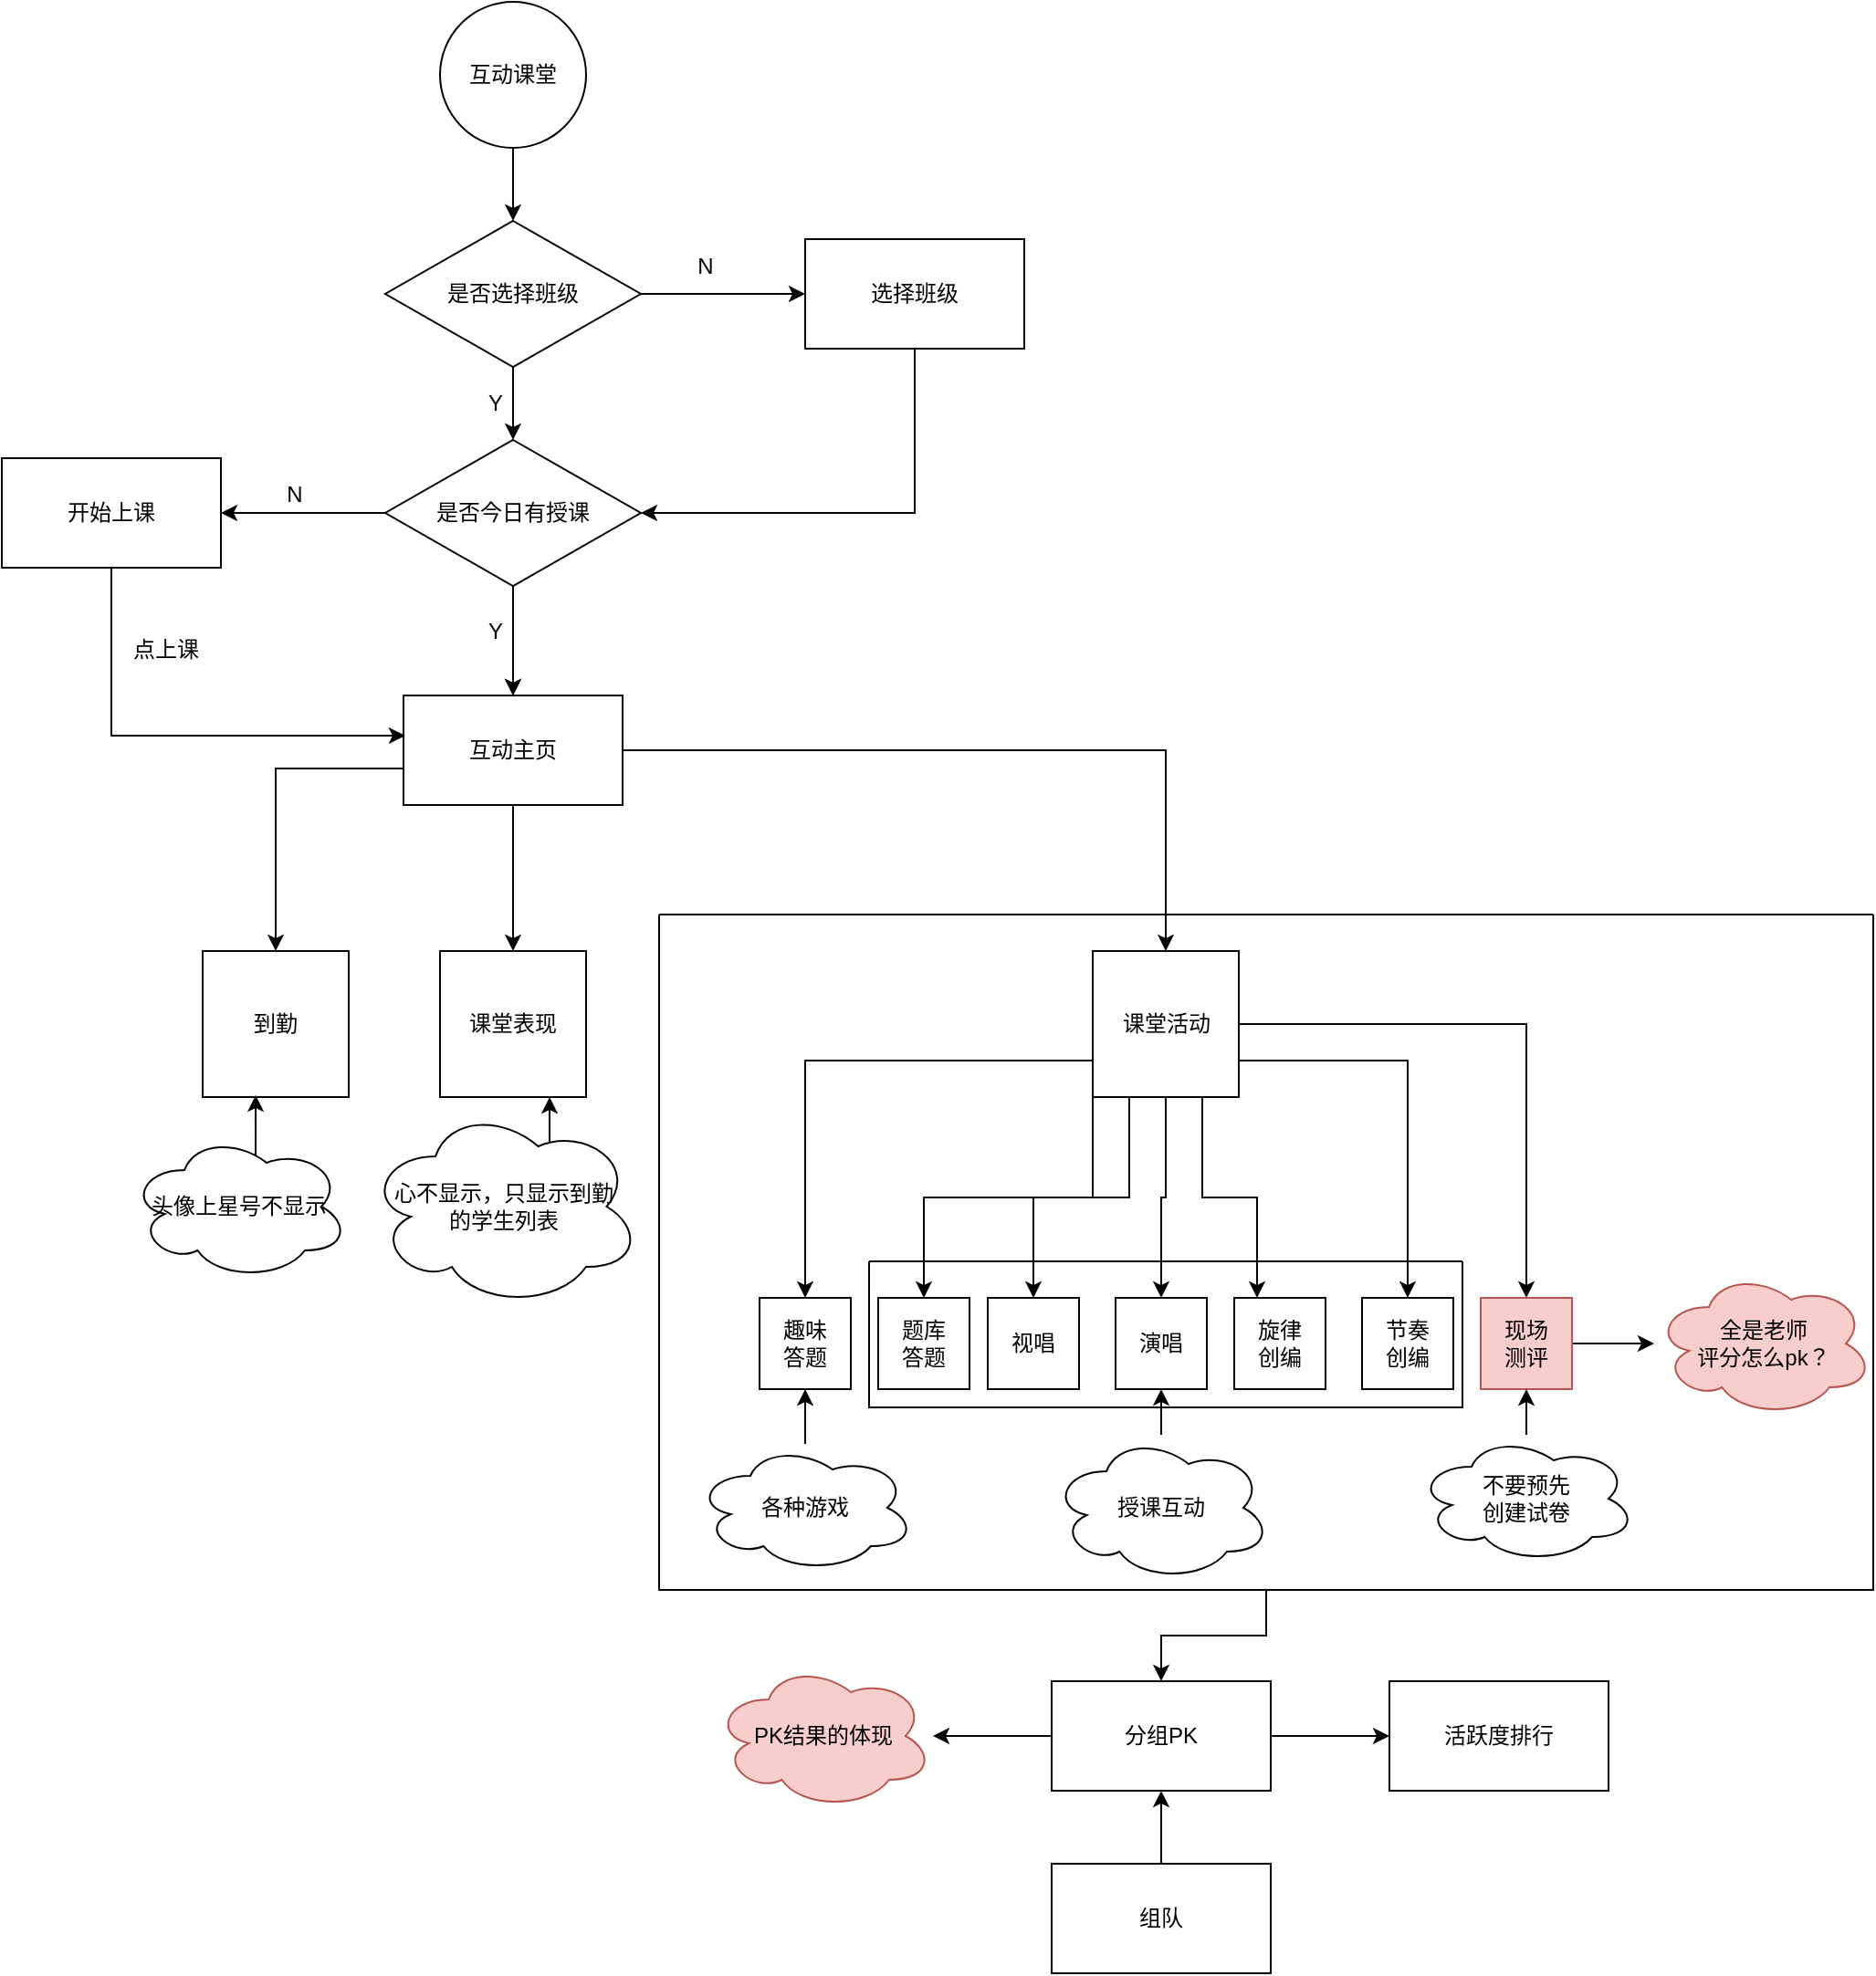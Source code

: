 <mxfile version="20.6.0" type="github">
  <diagram id="C5RBs43oDa-KdzZeNtuy" name="Page-1">
    <mxGraphModel dx="2249" dy="786" grid="1" gridSize="10" guides="1" tooltips="1" connect="1" arrows="1" fold="1" page="1" pageScale="1" pageWidth="827" pageHeight="1169" background="#ffffff" math="0" shadow="0">
      <root>
        <mxCell id="WIyWlLk6GJQsqaUBKTNV-0" />
        <mxCell id="WIyWlLk6GJQsqaUBKTNV-1" parent="WIyWlLk6GJQsqaUBKTNV-0" />
        <mxCell id="D7KvzW-JwfMgH3qvJDAS-5" style="edgeStyle=orthogonalEdgeStyle;rounded=0;orthogonalLoop=1;jettySize=auto;html=1;exitX=0.5;exitY=1;exitDx=0;exitDy=0;entryX=0.5;entryY=0;entryDx=0;entryDy=0;" parent="WIyWlLk6GJQsqaUBKTNV-1" source="D7KvzW-JwfMgH3qvJDAS-2" target="D7KvzW-JwfMgH3qvJDAS-3" edge="1">
          <mxGeometry relative="1" as="geometry" />
        </mxCell>
        <mxCell id="D7KvzW-JwfMgH3qvJDAS-2" value="互动课堂" style="ellipse;whiteSpace=wrap;html=1;aspect=fixed;" parent="WIyWlLk6GJQsqaUBKTNV-1" vertex="1">
          <mxGeometry x="130" y="60" width="80" height="80" as="geometry" />
        </mxCell>
        <mxCell id="D7KvzW-JwfMgH3qvJDAS-6" style="edgeStyle=orthogonalEdgeStyle;rounded=0;orthogonalLoop=1;jettySize=auto;html=1;exitX=0.5;exitY=1;exitDx=0;exitDy=0;entryX=0.5;entryY=0;entryDx=0;entryDy=0;" parent="WIyWlLk6GJQsqaUBKTNV-1" source="D7KvzW-JwfMgH3qvJDAS-3" target="D7KvzW-JwfMgH3qvJDAS-4" edge="1">
          <mxGeometry relative="1" as="geometry" />
        </mxCell>
        <mxCell id="D7KvzW-JwfMgH3qvJDAS-9" value="" style="edgeStyle=orthogonalEdgeStyle;rounded=0;orthogonalLoop=1;jettySize=auto;html=1;" parent="WIyWlLk6GJQsqaUBKTNV-1" source="D7KvzW-JwfMgH3qvJDAS-3" target="D7KvzW-JwfMgH3qvJDAS-8" edge="1">
          <mxGeometry relative="1" as="geometry" />
        </mxCell>
        <mxCell id="D7KvzW-JwfMgH3qvJDAS-3" value="是否选择班级" style="rhombus;whiteSpace=wrap;html=1;" parent="WIyWlLk6GJQsqaUBKTNV-1" vertex="1">
          <mxGeometry x="100" y="180" width="140" height="80" as="geometry" />
        </mxCell>
        <mxCell id="D7KvzW-JwfMgH3qvJDAS-16" value="" style="edgeStyle=orthogonalEdgeStyle;rounded=0;orthogonalLoop=1;jettySize=auto;html=1;" parent="WIyWlLk6GJQsqaUBKTNV-1" source="D7KvzW-JwfMgH3qvJDAS-4" target="D7KvzW-JwfMgH3qvJDAS-15" edge="1">
          <mxGeometry relative="1" as="geometry" />
        </mxCell>
        <mxCell id="D7KvzW-JwfMgH3qvJDAS-18" value="" style="edgeStyle=orthogonalEdgeStyle;rounded=0;orthogonalLoop=1;jettySize=auto;html=1;" parent="WIyWlLk6GJQsqaUBKTNV-1" source="D7KvzW-JwfMgH3qvJDAS-4" target="D7KvzW-JwfMgH3qvJDAS-15" edge="1">
          <mxGeometry relative="1" as="geometry" />
        </mxCell>
        <mxCell id="D7KvzW-JwfMgH3qvJDAS-22" value="" style="edgeStyle=orthogonalEdgeStyle;rounded=0;orthogonalLoop=1;jettySize=auto;html=1;" parent="WIyWlLk6GJQsqaUBKTNV-1" source="D7KvzW-JwfMgH3qvJDAS-4" target="D7KvzW-JwfMgH3qvJDAS-21" edge="1">
          <mxGeometry relative="1" as="geometry" />
        </mxCell>
        <mxCell id="D7KvzW-JwfMgH3qvJDAS-4" value="是否今日有授课" style="rhombus;whiteSpace=wrap;html=1;" parent="WIyWlLk6GJQsqaUBKTNV-1" vertex="1">
          <mxGeometry x="100" y="300" width="140" height="80" as="geometry" />
        </mxCell>
        <mxCell id="D7KvzW-JwfMgH3qvJDAS-7" value="Y" style="text;html=1;align=center;verticalAlign=middle;resizable=0;points=[];autosize=1;strokeColor=none;fillColor=none;" parent="WIyWlLk6GJQsqaUBKTNV-1" vertex="1">
          <mxGeometry x="145" y="265" width="30" height="30" as="geometry" />
        </mxCell>
        <mxCell id="D7KvzW-JwfMgH3qvJDAS-12" style="edgeStyle=orthogonalEdgeStyle;rounded=0;orthogonalLoop=1;jettySize=auto;html=1;exitX=0.5;exitY=1;exitDx=0;exitDy=0;entryX=1;entryY=0.5;entryDx=0;entryDy=0;" parent="WIyWlLk6GJQsqaUBKTNV-1" source="D7KvzW-JwfMgH3qvJDAS-8" target="D7KvzW-JwfMgH3qvJDAS-4" edge="1">
          <mxGeometry relative="1" as="geometry" />
        </mxCell>
        <mxCell id="D7KvzW-JwfMgH3qvJDAS-8" value="选择班级" style="whiteSpace=wrap;html=1;" parent="WIyWlLk6GJQsqaUBKTNV-1" vertex="1">
          <mxGeometry x="330" y="190" width="120" height="60" as="geometry" />
        </mxCell>
        <mxCell id="D7KvzW-JwfMgH3qvJDAS-76" style="edgeStyle=orthogonalEdgeStyle;rounded=0;orthogonalLoop=1;jettySize=auto;html=1;entryX=0.5;entryY=0;entryDx=0;entryDy=0;" parent="WIyWlLk6GJQsqaUBKTNV-1" source="D7KvzW-JwfMgH3qvJDAS-15" target="D7KvzW-JwfMgH3qvJDAS-32" edge="1">
          <mxGeometry relative="1" as="geometry" />
        </mxCell>
        <mxCell id="D7KvzW-JwfMgH3qvJDAS-15" value="互动主页" style="whiteSpace=wrap;html=1;" parent="WIyWlLk6GJQsqaUBKTNV-1" vertex="1">
          <mxGeometry x="110" y="440" width="120" height="60" as="geometry" />
        </mxCell>
        <mxCell id="D7KvzW-JwfMgH3qvJDAS-19" value="Y" style="text;html=1;align=center;verticalAlign=middle;resizable=0;points=[];autosize=1;strokeColor=none;fillColor=none;" parent="WIyWlLk6GJQsqaUBKTNV-1" vertex="1">
          <mxGeometry x="145" y="390" width="30" height="30" as="geometry" />
        </mxCell>
        <mxCell id="D7KvzW-JwfMgH3qvJDAS-20" value="N" style="text;html=1;align=center;verticalAlign=middle;resizable=0;points=[];autosize=1;strokeColor=none;fillColor=none;" parent="WIyWlLk6GJQsqaUBKTNV-1" vertex="1">
          <mxGeometry x="260" y="190" width="30" height="30" as="geometry" />
        </mxCell>
        <mxCell id="D7KvzW-JwfMgH3qvJDAS-65" style="edgeStyle=orthogonalEdgeStyle;rounded=0;orthogonalLoop=1;jettySize=auto;html=1;exitX=0.5;exitY=1;exitDx=0;exitDy=0;entryX=0.008;entryY=0.367;entryDx=0;entryDy=0;entryPerimeter=0;" parent="WIyWlLk6GJQsqaUBKTNV-1" source="D7KvzW-JwfMgH3qvJDAS-21" target="D7KvzW-JwfMgH3qvJDAS-15" edge="1">
          <mxGeometry relative="1" as="geometry" />
        </mxCell>
        <mxCell id="D7KvzW-JwfMgH3qvJDAS-21" value="开始上课" style="whiteSpace=wrap;html=1;" parent="WIyWlLk6GJQsqaUBKTNV-1" vertex="1">
          <mxGeometry x="-110" y="310" width="120" height="60" as="geometry" />
        </mxCell>
        <mxCell id="D7KvzW-JwfMgH3qvJDAS-23" value="N" style="text;html=1;align=center;verticalAlign=middle;resizable=0;points=[];autosize=1;strokeColor=none;fillColor=none;" parent="WIyWlLk6GJQsqaUBKTNV-1" vertex="1">
          <mxGeometry x="35" y="315" width="30" height="30" as="geometry" />
        </mxCell>
        <mxCell id="D7KvzW-JwfMgH3qvJDAS-26" style="edgeStyle=orthogonalEdgeStyle;rounded=0;orthogonalLoop=1;jettySize=auto;html=1;exitX=0.5;exitY=1;exitDx=0;exitDy=0;entryX=0.5;entryY=0;entryDx=0;entryDy=0;" parent="WIyWlLk6GJQsqaUBKTNV-1" source="D7KvzW-JwfMgH3qvJDAS-15" target="D7KvzW-JwfMgH3qvJDAS-31" edge="1">
          <mxGeometry relative="1" as="geometry">
            <mxPoint x="170" y="610" as="sourcePoint" />
          </mxGeometry>
        </mxCell>
        <mxCell id="D7KvzW-JwfMgH3qvJDAS-27" style="edgeStyle=orthogonalEdgeStyle;rounded=0;orthogonalLoop=1;jettySize=auto;html=1;entryX=0.5;entryY=0;entryDx=0;entryDy=0;exitX=0;exitY=0.75;exitDx=0;exitDy=0;" parent="WIyWlLk6GJQsqaUBKTNV-1" source="D7KvzW-JwfMgH3qvJDAS-15" target="D7KvzW-JwfMgH3qvJDAS-30" edge="1">
          <mxGeometry relative="1" as="geometry">
            <mxPoint x="141.716" y="598.284" as="sourcePoint" />
            <Array as="points">
              <mxPoint x="110" y="480" />
              <mxPoint x="40" y="480" />
            </Array>
          </mxGeometry>
        </mxCell>
        <mxCell id="D7KvzW-JwfMgH3qvJDAS-30" value="到勤" style="whiteSpace=wrap;html=1;aspect=fixed;" parent="WIyWlLk6GJQsqaUBKTNV-1" vertex="1">
          <mxGeometry y="580" width="80" height="80" as="geometry" />
        </mxCell>
        <mxCell id="D7KvzW-JwfMgH3qvJDAS-31" value="课堂表现" style="whiteSpace=wrap;html=1;aspect=fixed;" parent="WIyWlLk6GJQsqaUBKTNV-1" vertex="1">
          <mxGeometry x="130" y="580" width="80" height="80" as="geometry" />
        </mxCell>
        <mxCell id="D7KvzW-JwfMgH3qvJDAS-46" style="edgeStyle=orthogonalEdgeStyle;rounded=0;orthogonalLoop=1;jettySize=auto;html=1;exitX=0;exitY=0.75;exitDx=0;exitDy=0;entryX=0.5;entryY=0;entryDx=0;entryDy=0;" parent="WIyWlLk6GJQsqaUBKTNV-1" source="D7KvzW-JwfMgH3qvJDAS-32" target="D7KvzW-JwfMgH3qvJDAS-35" edge="1">
          <mxGeometry relative="1" as="geometry" />
        </mxCell>
        <mxCell id="D7KvzW-JwfMgH3qvJDAS-47" style="edgeStyle=orthogonalEdgeStyle;rounded=0;orthogonalLoop=1;jettySize=auto;html=1;exitX=0;exitY=1;exitDx=0;exitDy=0;entryX=0.5;entryY=0;entryDx=0;entryDy=0;" parent="WIyWlLk6GJQsqaUBKTNV-1" source="D7KvzW-JwfMgH3qvJDAS-32" target="D7KvzW-JwfMgH3qvJDAS-41" edge="1">
          <mxGeometry relative="1" as="geometry" />
        </mxCell>
        <mxCell id="D7KvzW-JwfMgH3qvJDAS-52" style="edgeStyle=orthogonalEdgeStyle;rounded=0;orthogonalLoop=1;jettySize=auto;html=1;exitX=0.75;exitY=1;exitDx=0;exitDy=0;entryX=0.25;entryY=0;entryDx=0;entryDy=0;" parent="WIyWlLk6GJQsqaUBKTNV-1" source="D7KvzW-JwfMgH3qvJDAS-32" target="D7KvzW-JwfMgH3qvJDAS-38" edge="1">
          <mxGeometry relative="1" as="geometry" />
        </mxCell>
        <mxCell id="D7KvzW-JwfMgH3qvJDAS-53" style="edgeStyle=orthogonalEdgeStyle;rounded=0;orthogonalLoop=1;jettySize=auto;html=1;exitX=1;exitY=0.75;exitDx=0;exitDy=0;entryX=0.5;entryY=0;entryDx=0;entryDy=0;" parent="WIyWlLk6GJQsqaUBKTNV-1" source="D7KvzW-JwfMgH3qvJDAS-32" target="D7KvzW-JwfMgH3qvJDAS-39" edge="1">
          <mxGeometry relative="1" as="geometry" />
        </mxCell>
        <mxCell id="D7KvzW-JwfMgH3qvJDAS-54" style="edgeStyle=orthogonalEdgeStyle;rounded=0;orthogonalLoop=1;jettySize=auto;html=1;exitX=1;exitY=0.5;exitDx=0;exitDy=0;entryX=0.5;entryY=0;entryDx=0;entryDy=0;" parent="WIyWlLk6GJQsqaUBKTNV-1" source="D7KvzW-JwfMgH3qvJDAS-32" target="D7KvzW-JwfMgH3qvJDAS-40" edge="1">
          <mxGeometry relative="1" as="geometry" />
        </mxCell>
        <mxCell id="D7KvzW-JwfMgH3qvJDAS-84" style="edgeStyle=orthogonalEdgeStyle;rounded=0;orthogonalLoop=1;jettySize=auto;html=1;exitX=0.25;exitY=1;exitDx=0;exitDy=0;entryX=0.5;entryY=0;entryDx=0;entryDy=0;" parent="WIyWlLk6GJQsqaUBKTNV-1" source="D7KvzW-JwfMgH3qvJDAS-32" target="D7KvzW-JwfMgH3qvJDAS-36" edge="1">
          <mxGeometry relative="1" as="geometry" />
        </mxCell>
        <mxCell id="D7KvzW-JwfMgH3qvJDAS-86" style="edgeStyle=orthogonalEdgeStyle;rounded=0;orthogonalLoop=1;jettySize=auto;html=1;exitX=0.5;exitY=1;exitDx=0;exitDy=0;" parent="WIyWlLk6GJQsqaUBKTNV-1" source="D7KvzW-JwfMgH3qvJDAS-32" target="D7KvzW-JwfMgH3qvJDAS-37" edge="1">
          <mxGeometry relative="1" as="geometry" />
        </mxCell>
        <mxCell id="D7KvzW-JwfMgH3qvJDAS-32" value="课堂活动" style="whiteSpace=wrap;html=1;aspect=fixed;" parent="WIyWlLk6GJQsqaUBKTNV-1" vertex="1">
          <mxGeometry x="487.5" y="580" width="80" height="80" as="geometry" />
        </mxCell>
        <mxCell id="D7KvzW-JwfMgH3qvJDAS-62" style="edgeStyle=orthogonalEdgeStyle;rounded=0;orthogonalLoop=1;jettySize=auto;html=1;exitX=0.625;exitY=0.2;exitDx=0;exitDy=0;exitPerimeter=0;entryX=0.363;entryY=0.988;entryDx=0;entryDy=0;entryPerimeter=0;" parent="WIyWlLk6GJQsqaUBKTNV-1" source="D7KvzW-JwfMgH3qvJDAS-33" target="D7KvzW-JwfMgH3qvJDAS-30" edge="1">
          <mxGeometry relative="1" as="geometry" />
        </mxCell>
        <mxCell id="D7KvzW-JwfMgH3qvJDAS-33" value="头像上星号不显示" style="ellipse;shape=cloud;whiteSpace=wrap;html=1;" parent="WIyWlLk6GJQsqaUBKTNV-1" vertex="1">
          <mxGeometry x="-40" y="680" width="120" height="80" as="geometry" />
        </mxCell>
        <mxCell id="D7KvzW-JwfMgH3qvJDAS-63" style="edgeStyle=orthogonalEdgeStyle;rounded=0;orthogonalLoop=1;jettySize=auto;html=1;exitX=0.625;exitY=0.2;exitDx=0;exitDy=0;exitPerimeter=0;entryX=0.75;entryY=1;entryDx=0;entryDy=0;" parent="WIyWlLk6GJQsqaUBKTNV-1" source="D7KvzW-JwfMgH3qvJDAS-34" target="D7KvzW-JwfMgH3qvJDAS-31" edge="1">
          <mxGeometry relative="1" as="geometry" />
        </mxCell>
        <mxCell id="D7KvzW-JwfMgH3qvJDAS-34" value="心不显示，只显示到勤&lt;br&gt;的学生列表" style="ellipse;shape=cloud;whiteSpace=wrap;html=1;" parent="WIyWlLk6GJQsqaUBKTNV-1" vertex="1">
          <mxGeometry x="90" y="665" width="150" height="110" as="geometry" />
        </mxCell>
        <mxCell id="D7KvzW-JwfMgH3qvJDAS-35" value="趣味&lt;br&gt;答题" style="whiteSpace=wrap;html=1;aspect=fixed;" parent="WIyWlLk6GJQsqaUBKTNV-1" vertex="1">
          <mxGeometry x="305" y="770" width="50" height="50" as="geometry" />
        </mxCell>
        <mxCell id="D7KvzW-JwfMgH3qvJDAS-36" value="视唱" style="whiteSpace=wrap;html=1;aspect=fixed;" parent="WIyWlLk6GJQsqaUBKTNV-1" vertex="1">
          <mxGeometry x="430" y="770" width="50" height="50" as="geometry" />
        </mxCell>
        <mxCell id="D7KvzW-JwfMgH3qvJDAS-37" value="演唱" style="whiteSpace=wrap;html=1;aspect=fixed;" parent="WIyWlLk6GJQsqaUBKTNV-1" vertex="1">
          <mxGeometry x="500" y="770" width="50" height="50" as="geometry" />
        </mxCell>
        <mxCell id="D7KvzW-JwfMgH3qvJDAS-38" value="旋律&lt;br&gt;创编" style="whiteSpace=wrap;html=1;aspect=fixed;" parent="WIyWlLk6GJQsqaUBKTNV-1" vertex="1">
          <mxGeometry x="565" y="770" width="50" height="50" as="geometry" />
        </mxCell>
        <mxCell id="D7KvzW-JwfMgH3qvJDAS-39" value="节奏&lt;br&gt;创编" style="whiteSpace=wrap;html=1;aspect=fixed;" parent="WIyWlLk6GJQsqaUBKTNV-1" vertex="1">
          <mxGeometry x="635" y="770" width="50" height="50" as="geometry" />
        </mxCell>
        <mxCell id="D7KvzW-JwfMgH3qvJDAS-98" value="" style="edgeStyle=orthogonalEdgeStyle;rounded=0;orthogonalLoop=1;jettySize=auto;html=1;" parent="WIyWlLk6GJQsqaUBKTNV-1" source="D7KvzW-JwfMgH3qvJDAS-40" target="D7KvzW-JwfMgH3qvJDAS-97" edge="1">
          <mxGeometry relative="1" as="geometry" />
        </mxCell>
        <mxCell id="D7KvzW-JwfMgH3qvJDAS-40" value="现场&lt;br&gt;测评" style="whiteSpace=wrap;html=1;aspect=fixed;fillColor=#f8cecc;strokeColor=#b85450;" parent="WIyWlLk6GJQsqaUBKTNV-1" vertex="1">
          <mxGeometry x="700" y="770" width="50" height="50" as="geometry" />
        </mxCell>
        <mxCell id="D7KvzW-JwfMgH3qvJDAS-41" value="题库&lt;br&gt;答题" style="whiteSpace=wrap;html=1;aspect=fixed;" parent="WIyWlLk6GJQsqaUBKTNV-1" vertex="1">
          <mxGeometry x="370" y="770" width="50" height="50" as="geometry" />
        </mxCell>
        <mxCell id="D7KvzW-JwfMgH3qvJDAS-55" value="" style="swimlane;startSize=0;" parent="WIyWlLk6GJQsqaUBKTNV-1" vertex="1">
          <mxGeometry x="365" y="750" width="325" height="80" as="geometry">
            <mxRectangle x="365" y="760" width="50" height="40" as="alternateBounds" />
          </mxGeometry>
        </mxCell>
        <mxCell id="D7KvzW-JwfMgH3qvJDAS-59" value="" style="edgeStyle=orthogonalEdgeStyle;rounded=0;orthogonalLoop=1;jettySize=auto;html=1;" parent="WIyWlLk6GJQsqaUBKTNV-1" source="D7KvzW-JwfMgH3qvJDAS-58" target="D7KvzW-JwfMgH3qvJDAS-37" edge="1">
          <mxGeometry relative="1" as="geometry" />
        </mxCell>
        <mxCell id="D7KvzW-JwfMgH3qvJDAS-58" value="授课互动" style="ellipse;shape=cloud;whiteSpace=wrap;html=1;" parent="WIyWlLk6GJQsqaUBKTNV-1" vertex="1">
          <mxGeometry x="465" y="845" width="120" height="80" as="geometry" />
        </mxCell>
        <mxCell id="D7KvzW-JwfMgH3qvJDAS-67" value="" style="edgeStyle=orthogonalEdgeStyle;rounded=0;orthogonalLoop=1;jettySize=auto;html=1;" parent="WIyWlLk6GJQsqaUBKTNV-1" source="D7KvzW-JwfMgH3qvJDAS-64" target="D7KvzW-JwfMgH3qvJDAS-40" edge="1">
          <mxGeometry relative="1" as="geometry" />
        </mxCell>
        <mxCell id="D7KvzW-JwfMgH3qvJDAS-64" value="不要预先&lt;br&gt;创建试卷" style="ellipse;shape=cloud;whiteSpace=wrap;html=1;" parent="WIyWlLk6GJQsqaUBKTNV-1" vertex="1">
          <mxGeometry x="665" y="845" width="120" height="70" as="geometry" />
        </mxCell>
        <mxCell id="D7KvzW-JwfMgH3qvJDAS-70" value="" style="edgeStyle=orthogonalEdgeStyle;rounded=0;orthogonalLoop=1;jettySize=auto;html=1;" parent="WIyWlLk6GJQsqaUBKTNV-1" source="D7KvzW-JwfMgH3qvJDAS-68" target="D7KvzW-JwfMgH3qvJDAS-35" edge="1">
          <mxGeometry relative="1" as="geometry" />
        </mxCell>
        <mxCell id="D7KvzW-JwfMgH3qvJDAS-68" value="各种游戏" style="ellipse;shape=cloud;whiteSpace=wrap;html=1;" parent="WIyWlLk6GJQsqaUBKTNV-1" vertex="1">
          <mxGeometry x="270" y="850" width="120" height="70" as="geometry" />
        </mxCell>
        <mxCell id="D7KvzW-JwfMgH3qvJDAS-78" value="" style="edgeStyle=orthogonalEdgeStyle;rounded=0;orthogonalLoop=1;jettySize=auto;html=1;" parent="WIyWlLk6GJQsqaUBKTNV-1" source="D7KvzW-JwfMgH3qvJDAS-72" target="D7KvzW-JwfMgH3qvJDAS-77" edge="1">
          <mxGeometry relative="1" as="geometry" />
        </mxCell>
        <mxCell id="jYpraWL_3tG5w02lIEhH-2" value="" style="edgeStyle=orthogonalEdgeStyle;rounded=0;orthogonalLoop=1;jettySize=auto;html=1;" edge="1" parent="WIyWlLk6GJQsqaUBKTNV-1" source="D7KvzW-JwfMgH3qvJDAS-72" target="jYpraWL_3tG5w02lIEhH-0">
          <mxGeometry relative="1" as="geometry" />
        </mxCell>
        <mxCell id="D7KvzW-JwfMgH3qvJDAS-72" value="分组PK" style="whiteSpace=wrap;html=1;" parent="WIyWlLk6GJQsqaUBKTNV-1" vertex="1">
          <mxGeometry x="465" y="980" width="120" height="60" as="geometry" />
        </mxCell>
        <mxCell id="D7KvzW-JwfMgH3qvJDAS-77" value="活跃度排行" style="whiteSpace=wrap;html=1;" parent="WIyWlLk6GJQsqaUBKTNV-1" vertex="1">
          <mxGeometry x="650" y="980" width="120" height="60" as="geometry" />
        </mxCell>
        <mxCell id="D7KvzW-JwfMgH3qvJDAS-81" style="edgeStyle=orthogonalEdgeStyle;rounded=0;orthogonalLoop=1;jettySize=auto;html=1;exitX=0.5;exitY=0;exitDx=0;exitDy=0;entryX=0.5;entryY=1;entryDx=0;entryDy=0;" parent="WIyWlLk6GJQsqaUBKTNV-1" source="D7KvzW-JwfMgH3qvJDAS-79" target="D7KvzW-JwfMgH3qvJDAS-72" edge="1">
          <mxGeometry relative="1" as="geometry" />
        </mxCell>
        <mxCell id="D7KvzW-JwfMgH3qvJDAS-79" value="组队" style="whiteSpace=wrap;html=1;" parent="WIyWlLk6GJQsqaUBKTNV-1" vertex="1">
          <mxGeometry x="465" y="1080" width="120" height="60" as="geometry" />
        </mxCell>
        <mxCell id="D7KvzW-JwfMgH3qvJDAS-96" style="edgeStyle=orthogonalEdgeStyle;rounded=0;orthogonalLoop=1;jettySize=auto;html=1;exitX=0.5;exitY=1;exitDx=0;exitDy=0;" parent="WIyWlLk6GJQsqaUBKTNV-1" source="D7KvzW-JwfMgH3qvJDAS-90" target="D7KvzW-JwfMgH3qvJDAS-72" edge="1">
          <mxGeometry relative="1" as="geometry" />
        </mxCell>
        <mxCell id="D7KvzW-JwfMgH3qvJDAS-90" value="" style="swimlane;startSize=0;" parent="WIyWlLk6GJQsqaUBKTNV-1" vertex="1">
          <mxGeometry x="250" y="560" width="665" height="370" as="geometry" />
        </mxCell>
        <mxCell id="D7KvzW-JwfMgH3qvJDAS-97" value="全是老师&lt;br&gt;评分怎么pk？" style="ellipse;shape=cloud;whiteSpace=wrap;html=1;fillColor=#f8cecc;strokeColor=#b85450;" parent="D7KvzW-JwfMgH3qvJDAS-90" vertex="1">
          <mxGeometry x="545" y="195" width="120" height="80" as="geometry" />
        </mxCell>
        <mxCell id="jYpraWL_3tG5w02lIEhH-0" value="PK结果的体现" style="ellipse;shape=cloud;whiteSpace=wrap;html=1;fillColor=#f8cecc;strokeColor=#b85450;" vertex="1" parent="WIyWlLk6GJQsqaUBKTNV-1">
          <mxGeometry x="280" y="970" width="120" height="80" as="geometry" />
        </mxCell>
        <mxCell id="jYpraWL_3tG5w02lIEhH-4" value="点上课" style="text;html=1;strokeColor=none;fillColor=none;align=center;verticalAlign=middle;whiteSpace=wrap;rounded=0;" vertex="1" parent="WIyWlLk6GJQsqaUBKTNV-1">
          <mxGeometry x="-50" y="400" width="60" height="30" as="geometry" />
        </mxCell>
      </root>
    </mxGraphModel>
  </diagram>
</mxfile>
